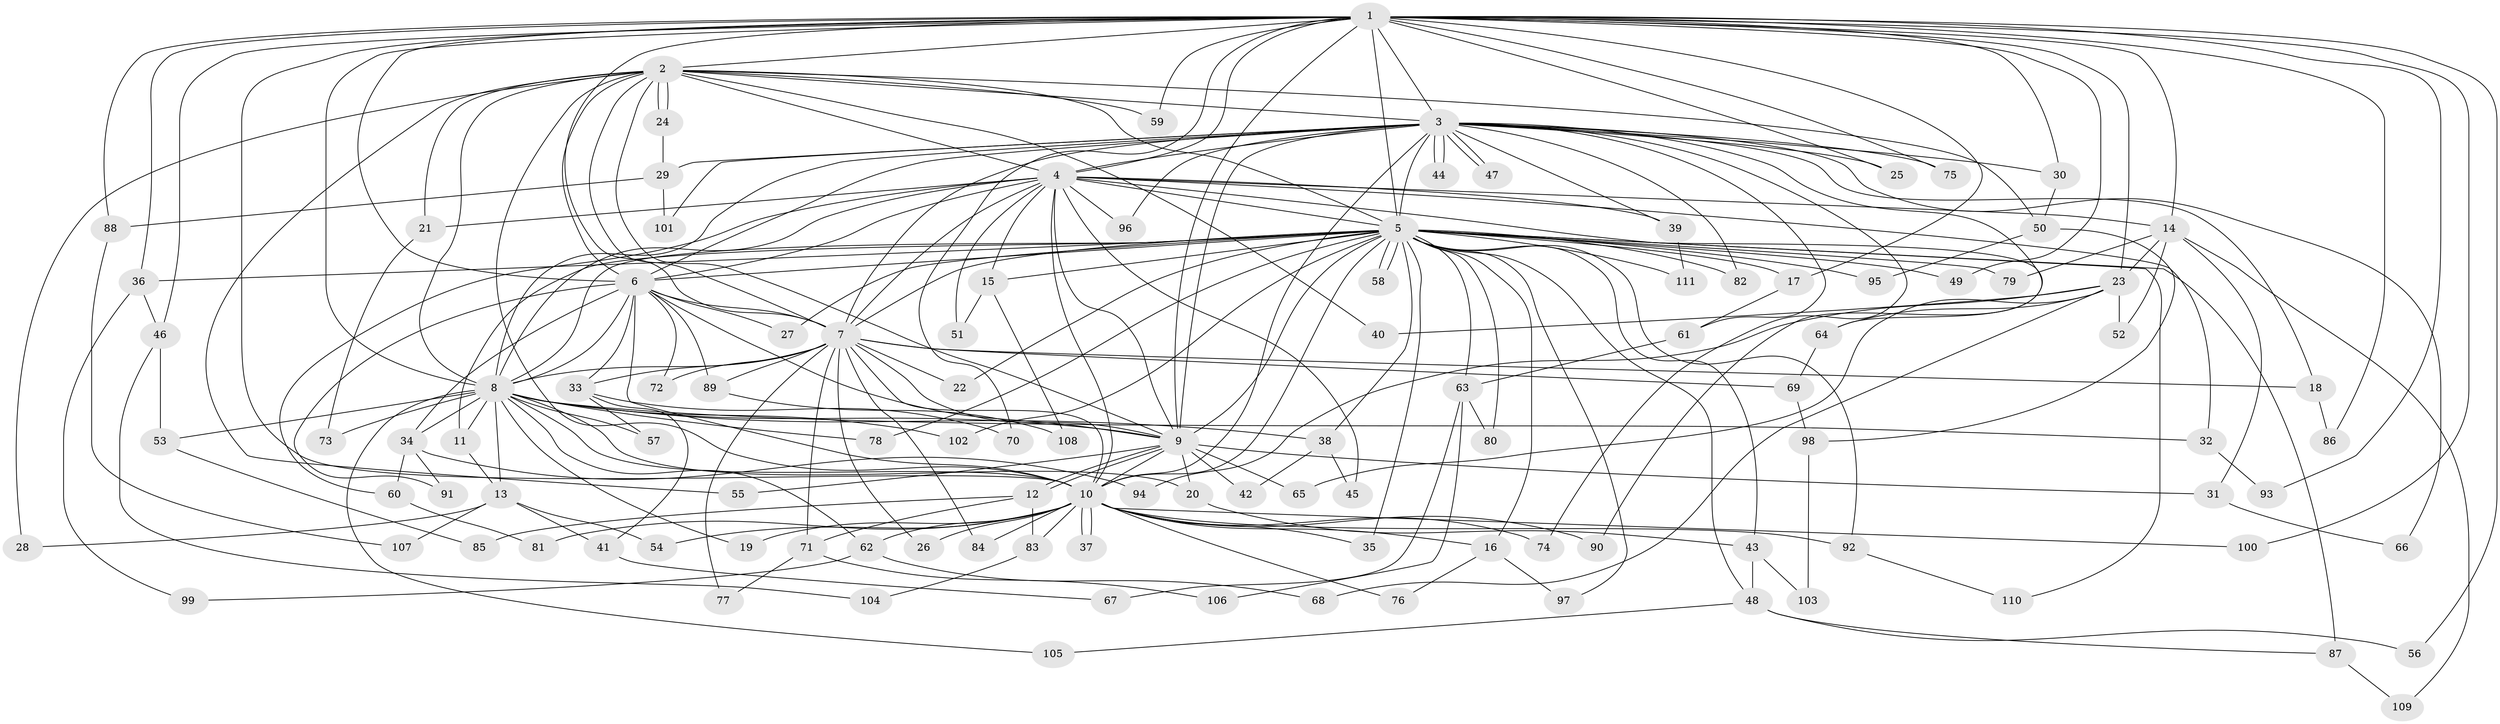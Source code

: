 // Generated by graph-tools (version 1.1) at 2025/13/03/09/25 04:13:57]
// undirected, 111 vertices, 247 edges
graph export_dot {
graph [start="1"]
  node [color=gray90,style=filled];
  1;
  2;
  3;
  4;
  5;
  6;
  7;
  8;
  9;
  10;
  11;
  12;
  13;
  14;
  15;
  16;
  17;
  18;
  19;
  20;
  21;
  22;
  23;
  24;
  25;
  26;
  27;
  28;
  29;
  30;
  31;
  32;
  33;
  34;
  35;
  36;
  37;
  38;
  39;
  40;
  41;
  42;
  43;
  44;
  45;
  46;
  47;
  48;
  49;
  50;
  51;
  52;
  53;
  54;
  55;
  56;
  57;
  58;
  59;
  60;
  61;
  62;
  63;
  64;
  65;
  66;
  67;
  68;
  69;
  70;
  71;
  72;
  73;
  74;
  75;
  76;
  77;
  78;
  79;
  80;
  81;
  82;
  83;
  84;
  85;
  86;
  87;
  88;
  89;
  90;
  91;
  92;
  93;
  94;
  95;
  96;
  97;
  98;
  99;
  100;
  101;
  102;
  103;
  104;
  105;
  106;
  107;
  108;
  109;
  110;
  111;
  1 -- 2;
  1 -- 3;
  1 -- 4;
  1 -- 5;
  1 -- 6;
  1 -- 7;
  1 -- 8;
  1 -- 9;
  1 -- 10;
  1 -- 14;
  1 -- 17;
  1 -- 23;
  1 -- 25;
  1 -- 30;
  1 -- 36;
  1 -- 46;
  1 -- 49;
  1 -- 56;
  1 -- 59;
  1 -- 70;
  1 -- 75;
  1 -- 86;
  1 -- 88;
  1 -- 93;
  1 -- 100;
  2 -- 3;
  2 -- 4;
  2 -- 5;
  2 -- 6;
  2 -- 7;
  2 -- 8;
  2 -- 9;
  2 -- 10;
  2 -- 21;
  2 -- 24;
  2 -- 24;
  2 -- 28;
  2 -- 40;
  2 -- 50;
  2 -- 55;
  2 -- 59;
  3 -- 4;
  3 -- 5;
  3 -- 6;
  3 -- 7;
  3 -- 8;
  3 -- 9;
  3 -- 10;
  3 -- 18;
  3 -- 25;
  3 -- 29;
  3 -- 30;
  3 -- 39;
  3 -- 44;
  3 -- 44;
  3 -- 47;
  3 -- 47;
  3 -- 61;
  3 -- 66;
  3 -- 74;
  3 -- 75;
  3 -- 82;
  3 -- 90;
  3 -- 96;
  3 -- 101;
  4 -- 5;
  4 -- 6;
  4 -- 7;
  4 -- 8;
  4 -- 9;
  4 -- 10;
  4 -- 14;
  4 -- 15;
  4 -- 21;
  4 -- 32;
  4 -- 39;
  4 -- 45;
  4 -- 51;
  4 -- 60;
  4 -- 64;
  4 -- 96;
  5 -- 6;
  5 -- 7;
  5 -- 8;
  5 -- 9;
  5 -- 10;
  5 -- 11;
  5 -- 15;
  5 -- 16;
  5 -- 17;
  5 -- 22;
  5 -- 27;
  5 -- 35;
  5 -- 36;
  5 -- 38;
  5 -- 43;
  5 -- 48;
  5 -- 49;
  5 -- 58;
  5 -- 58;
  5 -- 63;
  5 -- 78;
  5 -- 79;
  5 -- 80;
  5 -- 82;
  5 -- 87;
  5 -- 92;
  5 -- 95;
  5 -- 97;
  5 -- 102;
  5 -- 110;
  5 -- 111;
  6 -- 7;
  6 -- 8;
  6 -- 9;
  6 -- 10;
  6 -- 27;
  6 -- 33;
  6 -- 34;
  6 -- 72;
  6 -- 89;
  6 -- 91;
  7 -- 8;
  7 -- 9;
  7 -- 10;
  7 -- 18;
  7 -- 22;
  7 -- 26;
  7 -- 33;
  7 -- 69;
  7 -- 71;
  7 -- 72;
  7 -- 77;
  7 -- 84;
  7 -- 89;
  8 -- 9;
  8 -- 10;
  8 -- 11;
  8 -- 13;
  8 -- 19;
  8 -- 20;
  8 -- 32;
  8 -- 34;
  8 -- 38;
  8 -- 53;
  8 -- 57;
  8 -- 62;
  8 -- 73;
  8 -- 78;
  8 -- 102;
  8 -- 105;
  9 -- 10;
  9 -- 12;
  9 -- 12;
  9 -- 20;
  9 -- 31;
  9 -- 42;
  9 -- 55;
  9 -- 65;
  10 -- 16;
  10 -- 19;
  10 -- 26;
  10 -- 35;
  10 -- 37;
  10 -- 37;
  10 -- 54;
  10 -- 62;
  10 -- 74;
  10 -- 76;
  10 -- 81;
  10 -- 83;
  10 -- 84;
  10 -- 90;
  10 -- 92;
  10 -- 100;
  11 -- 13;
  12 -- 71;
  12 -- 83;
  12 -- 85;
  13 -- 28;
  13 -- 41;
  13 -- 54;
  13 -- 107;
  14 -- 23;
  14 -- 31;
  14 -- 52;
  14 -- 79;
  14 -- 109;
  15 -- 51;
  15 -- 108;
  16 -- 76;
  16 -- 97;
  17 -- 61;
  18 -- 86;
  20 -- 43;
  21 -- 73;
  23 -- 40;
  23 -- 52;
  23 -- 64;
  23 -- 65;
  23 -- 68;
  23 -- 94;
  24 -- 29;
  29 -- 88;
  29 -- 101;
  30 -- 50;
  31 -- 66;
  32 -- 93;
  33 -- 41;
  33 -- 57;
  33 -- 70;
  34 -- 60;
  34 -- 91;
  34 -- 94;
  36 -- 46;
  36 -- 99;
  38 -- 42;
  38 -- 45;
  39 -- 111;
  41 -- 67;
  43 -- 48;
  43 -- 103;
  46 -- 53;
  46 -- 104;
  48 -- 56;
  48 -- 87;
  48 -- 105;
  50 -- 95;
  50 -- 98;
  53 -- 85;
  60 -- 81;
  61 -- 63;
  62 -- 68;
  62 -- 99;
  63 -- 67;
  63 -- 80;
  63 -- 106;
  64 -- 69;
  69 -- 98;
  71 -- 77;
  71 -- 106;
  83 -- 104;
  87 -- 109;
  88 -- 107;
  89 -- 108;
  92 -- 110;
  98 -- 103;
}
